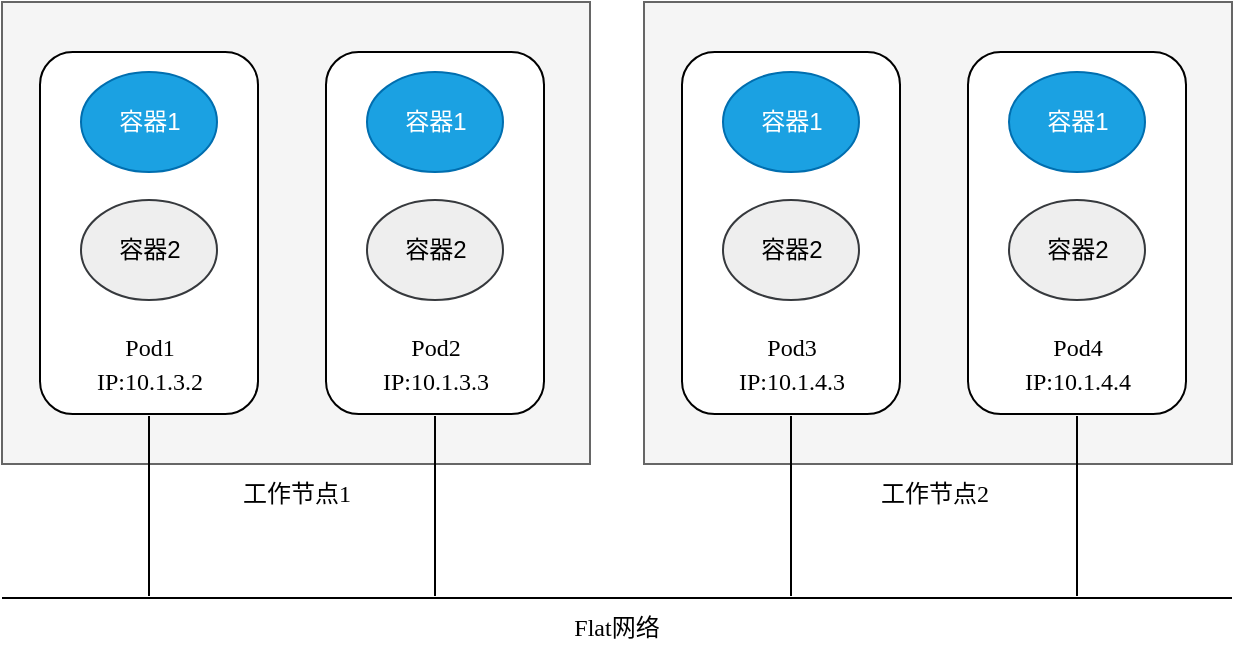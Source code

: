 <mxfile version="13.6.5" type="github">
  <diagram id="fw7Es0IGeGFwqT5fL-5Z" name="Page-1">
    <mxGraphModel dx="1006" dy="717" grid="0" gridSize="10" guides="1" tooltips="1" connect="1" arrows="1" fold="1" page="1" pageScale="1" pageWidth="827" pageHeight="1169" background="none" math="0" shadow="0">
      <root>
        <mxCell id="0" />
        <mxCell id="1" parent="0" />
        <mxCell id="RzDjCqAFwVAQf8f8SF8v-1" value="" style="rounded=0;whiteSpace=wrap;html=1;fillColor=#f5f5f5;strokeColor=#666666;fontColor=#333333;" vertex="1" parent="1">
          <mxGeometry x="56" y="130" width="294" height="231" as="geometry" />
        </mxCell>
        <mxCell id="RzDjCqAFwVAQf8f8SF8v-3" value="" style="rounded=1;whiteSpace=wrap;html=1;" vertex="1" parent="1">
          <mxGeometry x="75" y="155" width="109" height="181" as="geometry" />
        </mxCell>
        <mxCell id="RzDjCqAFwVAQf8f8SF8v-4" value="容器1" style="ellipse;whiteSpace=wrap;html=1;fillColor=#1ba1e2;strokeColor=#006EAF;fontColor=#ffffff;" vertex="1" parent="1">
          <mxGeometry x="95.5" y="165" width="68" height="50" as="geometry" />
        </mxCell>
        <mxCell id="RzDjCqAFwVAQf8f8SF8v-5" value="容器2" style="ellipse;whiteSpace=wrap;html=1;fillColor=#eeeeee;strokeColor=#36393d;" vertex="1" parent="1">
          <mxGeometry x="95.5" y="229" width="68" height="50" as="geometry" />
        </mxCell>
        <mxCell id="RzDjCqAFwVAQf8f8SF8v-6" value="&lt;font face=&quot;Garamond&quot;&gt;Pod1&lt;/font&gt;" style="text;html=1;strokeColor=none;fillColor=none;align=center;verticalAlign=middle;whiteSpace=wrap;rounded=0;" vertex="1" parent="1">
          <mxGeometry x="109.5" y="293" width="40" height="20" as="geometry" />
        </mxCell>
        <mxCell id="RzDjCqAFwVAQf8f8SF8v-7" value="&lt;font face=&quot;Garamond&quot;&gt;IP:10.1.3.2&lt;/font&gt;" style="text;html=1;strokeColor=none;fillColor=none;align=center;verticalAlign=middle;whiteSpace=wrap;rounded=0;" vertex="1" parent="1">
          <mxGeometry x="109.5" y="310" width="40" height="20" as="geometry" />
        </mxCell>
        <mxCell id="RzDjCqAFwVAQf8f8SF8v-8" value="" style="rounded=1;whiteSpace=wrap;html=1;" vertex="1" parent="1">
          <mxGeometry x="218" y="155" width="109" height="181" as="geometry" />
        </mxCell>
        <mxCell id="RzDjCqAFwVAQf8f8SF8v-9" value="容器1" style="ellipse;whiteSpace=wrap;html=1;fillColor=#1ba1e2;strokeColor=#006EAF;fontColor=#ffffff;" vertex="1" parent="1">
          <mxGeometry x="238.5" y="165" width="68" height="50" as="geometry" />
        </mxCell>
        <mxCell id="RzDjCqAFwVAQf8f8SF8v-10" value="容器2" style="ellipse;whiteSpace=wrap;html=1;fillColor=#eeeeee;strokeColor=#36393d;" vertex="1" parent="1">
          <mxGeometry x="238.5" y="229" width="68" height="50" as="geometry" />
        </mxCell>
        <mxCell id="RzDjCqAFwVAQf8f8SF8v-11" value="&lt;font face=&quot;Garamond&quot;&gt;IP:10.1.3.3&lt;/font&gt;" style="text;html=1;strokeColor=none;fillColor=none;align=center;verticalAlign=middle;whiteSpace=wrap;rounded=0;" vertex="1" parent="1">
          <mxGeometry x="252.5" y="310" width="40" height="20" as="geometry" />
        </mxCell>
        <mxCell id="RzDjCqAFwVAQf8f8SF8v-12" value="&lt;font face=&quot;Garamond&quot;&gt;Pod2&lt;/font&gt;" style="text;html=1;strokeColor=none;fillColor=none;align=center;verticalAlign=middle;whiteSpace=wrap;rounded=0;" vertex="1" parent="1">
          <mxGeometry x="252.5" y="293" width="40" height="20" as="geometry" />
        </mxCell>
        <mxCell id="RzDjCqAFwVAQf8f8SF8v-13" value="" style="rounded=0;whiteSpace=wrap;html=1;fillColor=#f5f5f5;strokeColor=#666666;fontColor=#333333;" vertex="1" parent="1">
          <mxGeometry x="377" y="130" width="294" height="231" as="geometry" />
        </mxCell>
        <mxCell id="RzDjCqAFwVAQf8f8SF8v-14" value="" style="rounded=1;whiteSpace=wrap;html=1;" vertex="1" parent="1">
          <mxGeometry x="396" y="155" width="109" height="181" as="geometry" />
        </mxCell>
        <mxCell id="RzDjCqAFwVAQf8f8SF8v-15" value="容器1" style="ellipse;whiteSpace=wrap;html=1;fillColor=#1ba1e2;strokeColor=#006EAF;fontColor=#ffffff;" vertex="1" parent="1">
          <mxGeometry x="416.5" y="165" width="68" height="50" as="geometry" />
        </mxCell>
        <mxCell id="RzDjCqAFwVAQf8f8SF8v-16" value="容器2" style="ellipse;whiteSpace=wrap;html=1;fillColor=#eeeeee;strokeColor=#36393d;" vertex="1" parent="1">
          <mxGeometry x="416.5" y="229" width="68" height="50" as="geometry" />
        </mxCell>
        <mxCell id="RzDjCqAFwVAQf8f8SF8v-17" value="&lt;font face=&quot;Garamond&quot;&gt;Pod3&lt;/font&gt;" style="text;html=1;strokeColor=none;fillColor=none;align=center;verticalAlign=middle;whiteSpace=wrap;rounded=0;" vertex="1" parent="1">
          <mxGeometry x="430.5" y="293" width="40" height="20" as="geometry" />
        </mxCell>
        <mxCell id="RzDjCqAFwVAQf8f8SF8v-18" value="&lt;font face=&quot;Garamond&quot;&gt;IP:10.1.4.3&lt;/font&gt;" style="text;html=1;strokeColor=none;fillColor=none;align=center;verticalAlign=middle;whiteSpace=wrap;rounded=0;" vertex="1" parent="1">
          <mxGeometry x="430.5" y="310" width="40" height="20" as="geometry" />
        </mxCell>
        <mxCell id="RzDjCqAFwVAQf8f8SF8v-19" value="" style="rounded=1;whiteSpace=wrap;html=1;" vertex="1" parent="1">
          <mxGeometry x="539" y="155" width="109" height="181" as="geometry" />
        </mxCell>
        <mxCell id="RzDjCqAFwVAQf8f8SF8v-20" value="容器1" style="ellipse;whiteSpace=wrap;html=1;fillColor=#1ba1e2;strokeColor=#006EAF;fontColor=#ffffff;" vertex="1" parent="1">
          <mxGeometry x="559.5" y="165" width="68" height="50" as="geometry" />
        </mxCell>
        <mxCell id="RzDjCqAFwVAQf8f8SF8v-21" value="容器2" style="ellipse;whiteSpace=wrap;html=1;fillColor=#eeeeee;strokeColor=#36393d;" vertex="1" parent="1">
          <mxGeometry x="559.5" y="229" width="68" height="50" as="geometry" />
        </mxCell>
        <mxCell id="RzDjCqAFwVAQf8f8SF8v-22" value="&lt;font face=&quot;Garamond&quot;&gt;IP:10.1.4.4&lt;br&gt;&lt;/font&gt;" style="text;html=1;strokeColor=none;fillColor=none;align=center;verticalAlign=middle;whiteSpace=wrap;rounded=0;" vertex="1" parent="1">
          <mxGeometry x="573.5" y="310" width="40" height="20" as="geometry" />
        </mxCell>
        <mxCell id="RzDjCqAFwVAQf8f8SF8v-23" value="&lt;font face=&quot;Garamond&quot;&gt;Pod4&lt;/font&gt;" style="text;html=1;strokeColor=none;fillColor=none;align=center;verticalAlign=middle;whiteSpace=wrap;rounded=0;" vertex="1" parent="1">
          <mxGeometry x="573.5" y="293" width="40" height="20" as="geometry" />
        </mxCell>
        <mxCell id="RzDjCqAFwVAQf8f8SF8v-26" value="" style="line;strokeWidth=1;html=1;fillColor=none;gradientColor=#ffffff;" vertex="1" parent="1">
          <mxGeometry x="56" y="406" width="615" height="44" as="geometry" />
        </mxCell>
        <mxCell id="RzDjCqAFwVAQf8f8SF8v-27" value="" style="line;strokeWidth=1;direction=south;html=1;fillColor=none;gradientColor=#ffffff;" vertex="1" parent="1">
          <mxGeometry x="124.5" y="337" width="10" height="90" as="geometry" />
        </mxCell>
        <mxCell id="RzDjCqAFwVAQf8f8SF8v-29" value="" style="line;strokeWidth=1;direction=south;html=1;fillColor=none;gradientColor=#ffffff;" vertex="1" parent="1">
          <mxGeometry x="267.5" y="337" width="10" height="90" as="geometry" />
        </mxCell>
        <mxCell id="RzDjCqAFwVAQf8f8SF8v-30" value="" style="line;strokeWidth=1;direction=south;html=1;fillColor=none;gradientColor=#ffffff;" vertex="1" parent="1">
          <mxGeometry x="445.5" y="337" width="10" height="90" as="geometry" />
        </mxCell>
        <mxCell id="RzDjCqAFwVAQf8f8SF8v-31" value="" style="line;strokeWidth=1;direction=south;html=1;fillColor=none;gradientColor=#ffffff;" vertex="1" parent="1">
          <mxGeometry x="588.5" y="337" width="10" height="90" as="geometry" />
        </mxCell>
        <mxCell id="RzDjCqAFwVAQf8f8SF8v-32" value="&lt;font face=&quot;Garamond&quot;&gt;Flat网络&lt;/font&gt;" style="text;html=1;strokeColor=none;fillColor=none;align=center;verticalAlign=middle;whiteSpace=wrap;rounded=0;" vertex="1" parent="1">
          <mxGeometry x="331.25" y="433" width="64.5" height="20" as="geometry" />
        </mxCell>
        <mxCell id="RzDjCqAFwVAQf8f8SF8v-33" value="&lt;font face=&quot;Garamond&quot;&gt;工作节点1&lt;/font&gt;" style="text;html=1;strokeColor=none;fillColor=none;align=center;verticalAlign=middle;whiteSpace=wrap;rounded=0;" vertex="1" parent="1">
          <mxGeometry x="170.75" y="366" width="64.5" height="20" as="geometry" />
        </mxCell>
        <mxCell id="RzDjCqAFwVAQf8f8SF8v-34" value="&lt;font face=&quot;Garamond&quot;&gt;工作节点2&lt;/font&gt;" style="text;html=1;strokeColor=none;fillColor=none;align=center;verticalAlign=middle;whiteSpace=wrap;rounded=0;" vertex="1" parent="1">
          <mxGeometry x="490" y="366" width="64.5" height="20" as="geometry" />
        </mxCell>
      </root>
    </mxGraphModel>
  </diagram>
</mxfile>
